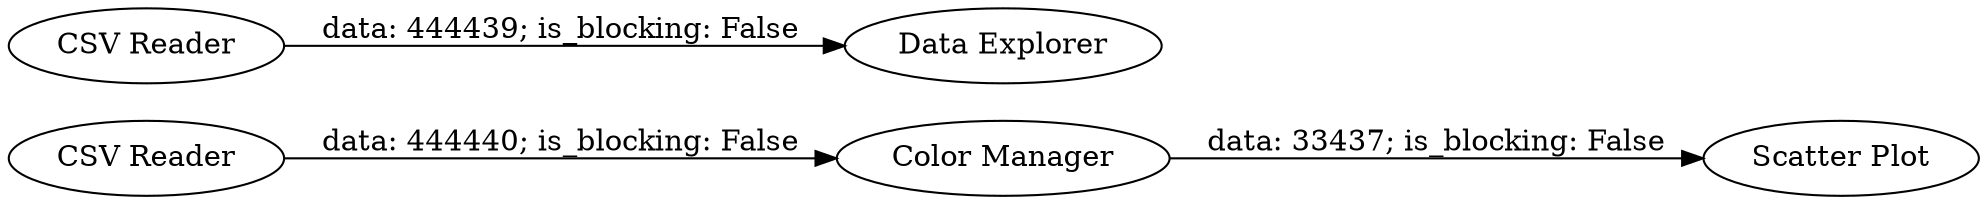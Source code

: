 digraph {
	"-8302079412174018353_5" [label="Color Manager"]
	"-8302079412174018353_6" [label="Scatter Plot"]
	"-8302079412174018353_1" [label="CSV Reader"]
	"-8302079412174018353_2" [label="Data Explorer"]
	"-8302079412174018353_3" [label="CSV Reader"]
	"-8302079412174018353_1" -> "-8302079412174018353_2" [label="data: 444439; is_blocking: False"]
	"-8302079412174018353_3" -> "-8302079412174018353_5" [label="data: 444440; is_blocking: False"]
	"-8302079412174018353_5" -> "-8302079412174018353_6" [label="data: 33437; is_blocking: False"]
	rankdir=LR
}
